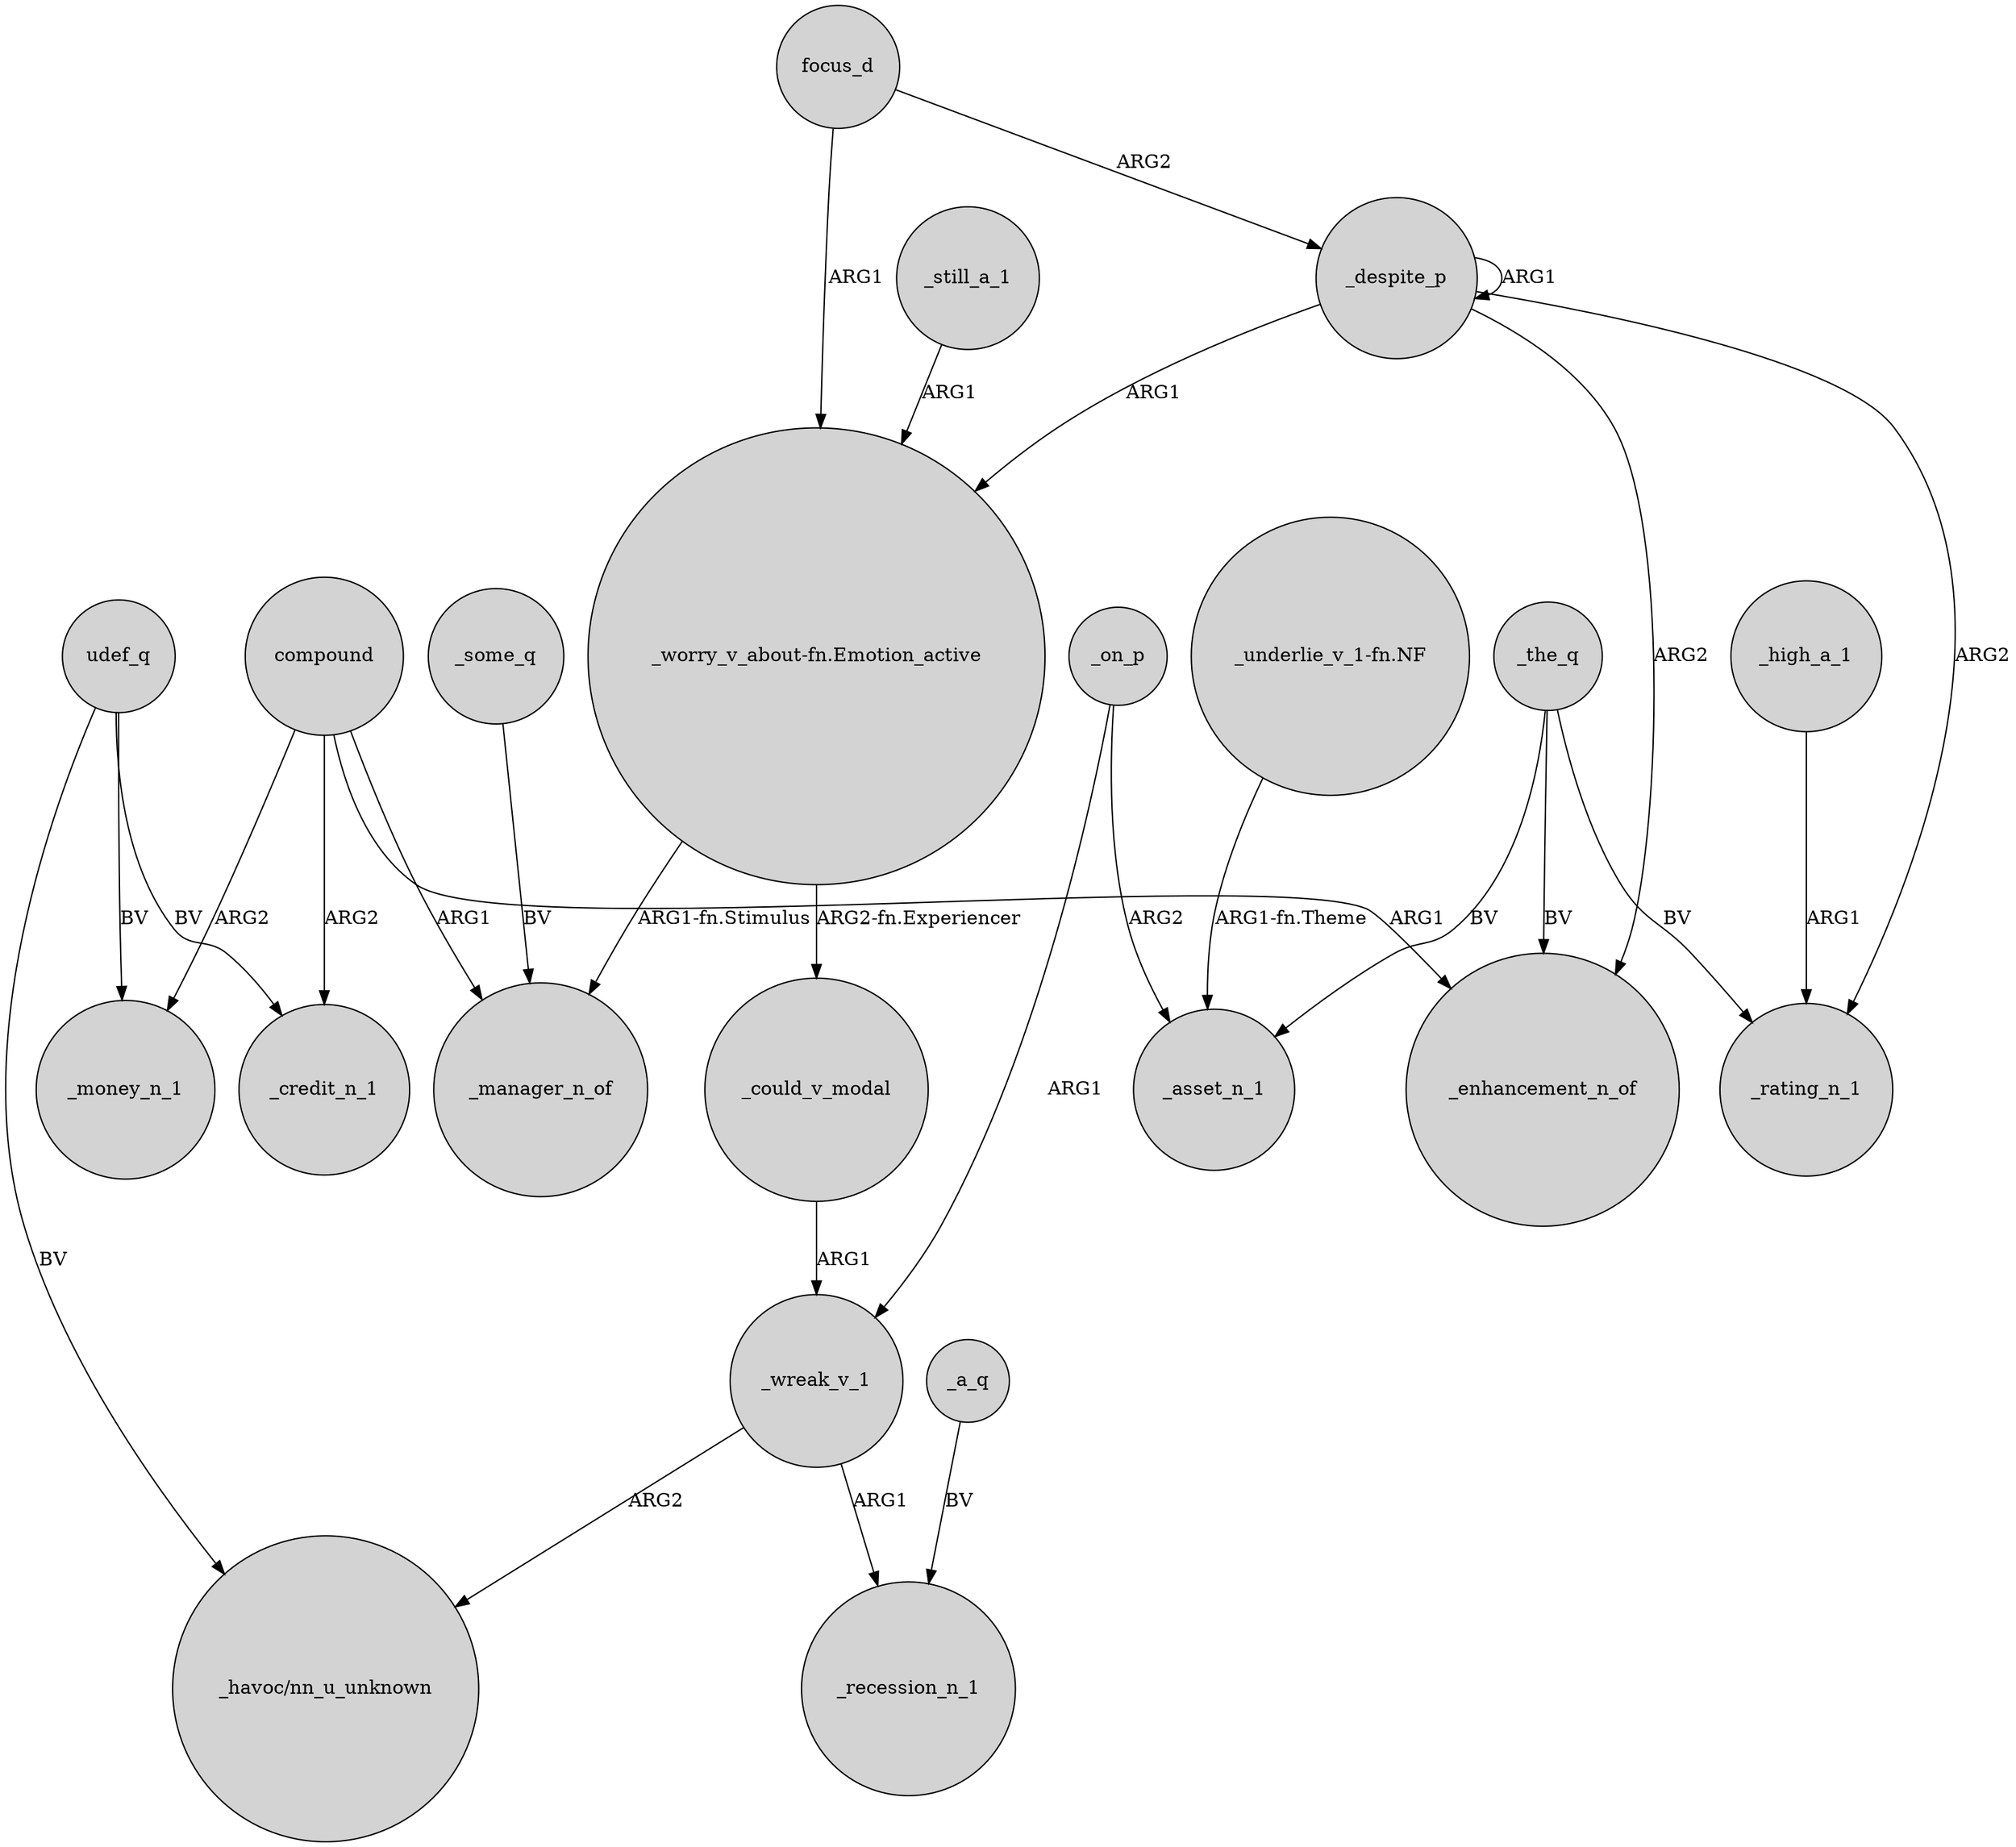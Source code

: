 digraph {
	node [shape=circle style=filled]
	udef_q -> _money_n_1 [label=BV]
	"_worry_v_about-fn.Emotion_active" -> _could_v_modal [label="ARG2-fn.Experiencer"]
	focus_d -> "_worry_v_about-fn.Emotion_active" [label=ARG1]
	compound -> _manager_n_of [label=ARG1]
	"_underlie_v_1-fn.NF" -> _asset_n_1 [label="ARG1-fn.Theme"]
	_high_a_1 -> _rating_n_1 [label=ARG1]
	_wreak_v_1 -> "_havoc/nn_u_unknown" [label=ARG2]
	udef_q -> _credit_n_1 [label=BV]
	compound -> _credit_n_1 [label=ARG2]
	"_worry_v_about-fn.Emotion_active" -> _manager_n_of [label="ARG1-fn.Stimulus"]
	focus_d -> _despite_p [label=ARG2]
	compound -> _enhancement_n_of [label=ARG1]
	_wreak_v_1 -> _recession_n_1 [label=ARG1]
	_the_q -> _enhancement_n_of [label=BV]
	_could_v_modal -> _wreak_v_1 [label=ARG1]
	_despite_p -> _despite_p [label=ARG1]
	udef_q -> "_havoc/nn_u_unknown" [label=BV]
	compound -> _money_n_1 [label=ARG2]
	_the_q -> _asset_n_1 [label=BV]
	_the_q -> _rating_n_1 [label=BV]
	_on_p -> _wreak_v_1 [label=ARG1]
	_a_q -> _recession_n_1 [label=BV]
	_some_q -> _manager_n_of [label=BV]
	_still_a_1 -> "_worry_v_about-fn.Emotion_active" [label=ARG1]
	_despite_p -> _enhancement_n_of [label=ARG2]
	_despite_p -> _rating_n_1 [label=ARG2]
	_on_p -> _asset_n_1 [label=ARG2]
	_despite_p -> "_worry_v_about-fn.Emotion_active" [label=ARG1]
}
